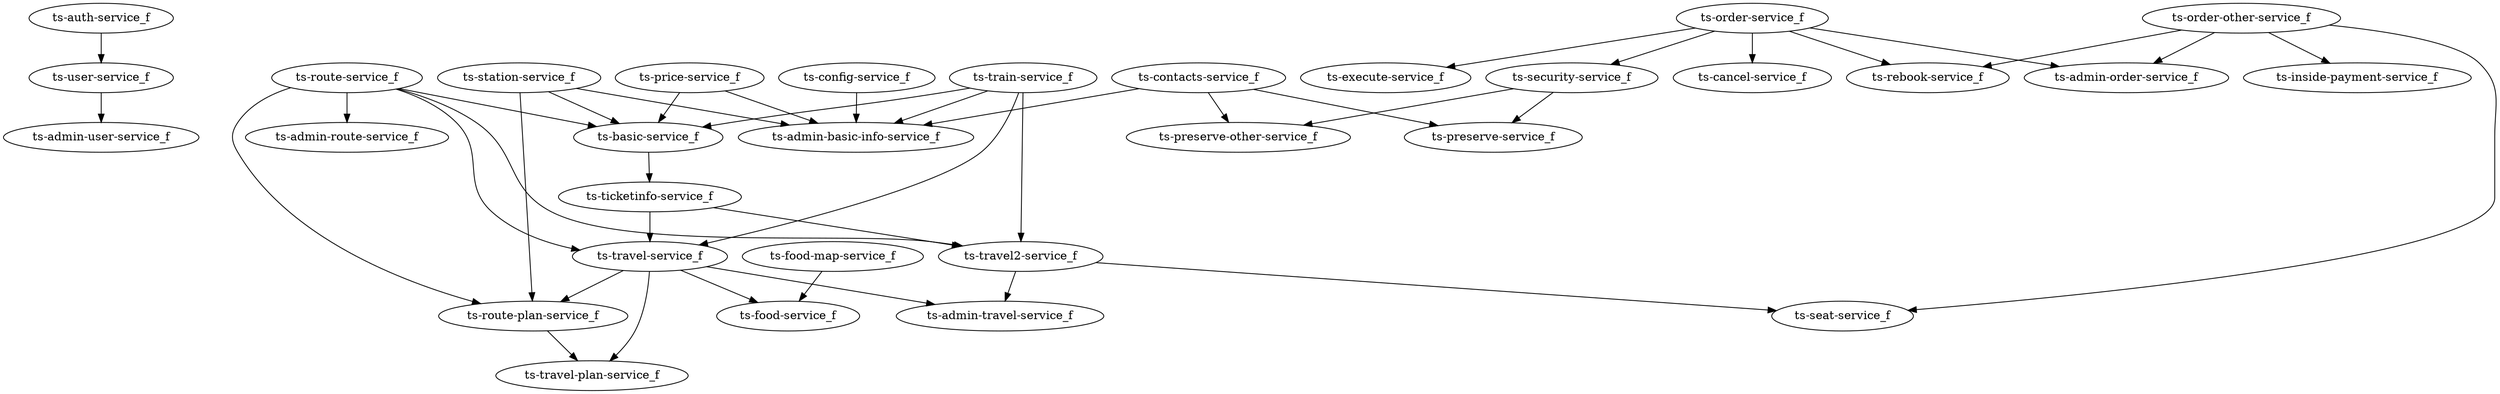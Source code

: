 digraph g {
   "ts-user-service_f" -> "ts-admin-user-service_f" [arrowtail=none, arrowhead=normal]; 
   "ts-station-service_f" -> "ts-basic-service_f" [arrowtail=none, arrowhead=normal]; 
   "ts-train-service_f" -> "ts-basic-service_f" [arrowtail=none, arrowhead=normal]; 
   "ts-route-service_f" -> "ts-basic-service_f" [arrowtail=none, arrowhead=normal]; 
   "ts-price-service_f" -> "ts-basic-service_f" [arrowtail=none, arrowhead=normal]; 
   "ts-order-service_f" -> "ts-cancel-service_f" [arrowtail=none, arrowhead=normal]; 
   "ts-route-service_f" -> "ts-travel2-service_f" [arrowtail=none, arrowhead=normal]; 
   "ts-train-service_f" -> "ts-travel2-service_f" [arrowtail=none, arrowhead=normal]; 
   "ts-ticketinfo-service_f" -> "ts-travel2-service_f" [arrowtail=none, arrowhead=normal]; 
   "ts-route-service_f" -> "ts-travel-service_f" [arrowtail=none, arrowhead=normal]; 
   "ts-train-service_f" -> "ts-travel-service_f" [arrowtail=none, arrowhead=normal]; 
   "ts-ticketinfo-service_f" -> "ts-travel-service_f" [arrowtail=none, arrowhead=normal]; 
   "ts-config-service_f" -> "ts-admin-basic-info-service_f" [arrowtail=none, arrowhead=normal]; 
   "ts-contacts-service_f" -> "ts-admin-basic-info-service_f" [arrowtail=none, arrowhead=normal]; 
   "ts-price-service_f" -> "ts-admin-basic-info-service_f" [arrowtail=none, arrowhead=normal]; 
   "ts-station-service_f" -> "ts-admin-basic-info-service_f" [arrowtail=none, arrowhead=normal]; 
   "ts-train-service_f" -> "ts-admin-basic-info-service_f" [arrowtail=none, arrowhead=normal]; 
   "ts-order-service_f" -> "ts-security-service_f" [arrowtail=none, arrowhead=normal]; 
   "ts-auth-service_f" -> "ts-user-service_f" [arrowtail=none, arrowhead=normal]; 
   "ts-order-service_f" -> "ts-execute-service_f" [arrowtail=none, arrowhead=normal]; 
   "ts-basic-service_f" -> "ts-ticketinfo-service_f" [arrowtail=none, arrowhead=normal]; 
   "ts-security-service_f" -> "ts-preserve-other-service_f" [arrowtail=none, arrowhead=normal]; 
   "ts-contacts-service_f" -> "ts-preserve-other-service_f" [arrowtail=none, arrowhead=normal]; 
   "ts-travel-service_f" -> "ts-admin-travel-service_f" [arrowtail=none, arrowhead=normal]; 
   "ts-travel2-service_f" -> "ts-admin-travel-service_f" [arrowtail=none, arrowhead=normal]; 
   "ts-route-service_f" -> "ts-admin-route-service_f" [arrowtail=none, arrowhead=normal]; 
   "ts-travel-service_f" -> "ts-route-plan-service_f" [arrowtail=none, arrowhead=normal]; 
   "ts-station-service_f" -> "ts-route-plan-service_f" [arrowtail=none, arrowhead=normal]; 
   "ts-route-service_f" -> "ts-route-plan-service_f" [arrowtail=none, arrowhead=normal]; 
   "ts-security-service_f" -> "ts-preserve-service_f" [arrowtail=none, arrowhead=normal]; 
   "ts-contacts-service_f" -> "ts-preserve-service_f" [arrowtail=none, arrowhead=normal]; 
   "ts-food-map-service_f" -> "ts-food-service_f" [arrowtail=none, arrowhead=normal]; 
   "ts-travel-service_f" -> "ts-food-service_f" [arrowtail=none, arrowhead=normal]; 
   "ts-route-plan-service_f" -> "ts-travel-plan-service_f" [arrowtail=none, arrowhead=normal]; 
   "ts-travel-service_f" -> "ts-travel-plan-service_f" [arrowtail=none, arrowhead=normal]; 
   "ts-order-other-service_f" -> "ts-rebook-service_f" [arrowtail=none, arrowhead=normal]; 
   "ts-order-service_f" -> "ts-rebook-service_f" [arrowtail=none, arrowhead=normal]; 
   "ts-order-service_f" -> "ts-admin-order-service_f" [arrowtail=none, arrowhead=normal]; 
   "ts-order-other-service_f" -> "ts-admin-order-service_f" [arrowtail=none, arrowhead=normal]; 
   "ts-order-other-service_f" -> "ts-inside-payment-service_f" [arrowtail=none, arrowhead=normal]; 
   "ts-travel2-service_f" -> "ts-seat-service_f" [arrowtail=none, arrowhead=normal]; 
   "ts-order-other-service_f" -> "ts-seat-service_f" [arrowtail=none, arrowhead=normal]; 
}